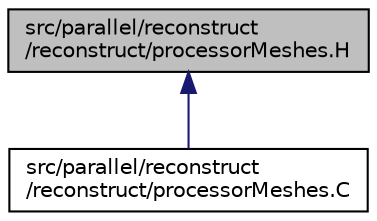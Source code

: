 digraph "src/parallel/reconstruct/reconstruct/processorMeshes.H"
{
  bgcolor="transparent";
  edge [fontname="Helvetica",fontsize="10",labelfontname="Helvetica",labelfontsize="10"];
  node [fontname="Helvetica",fontsize="10",shape=record];
  Node285 [label="src/parallel/reconstruct\l/reconstruct/processorMeshes.H",height=0.2,width=0.4,color="black", fillcolor="grey75", style="filled", fontcolor="black"];
  Node285 -> Node286 [dir="back",color="midnightblue",fontsize="10",style="solid",fontname="Helvetica"];
  Node286 [label="src/parallel/reconstruct\l/reconstruct/processorMeshes.C",height=0.2,width=0.4,color="black",URL="$a13973.html"];
}
